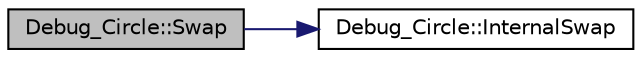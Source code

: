 digraph "Debug_Circle::Swap"
{
 // INTERACTIVE_SVG=YES
  edge [fontname="Helvetica",fontsize="10",labelfontname="Helvetica",labelfontsize="10"];
  node [fontname="Helvetica",fontsize="10",shape=record];
  rankdir="LR";
  Node1 [label="Debug_Circle::Swap",height=0.2,width=0.4,color="black", fillcolor="grey75", style="filled", fontcolor="black"];
  Node1 -> Node2 [color="midnightblue",fontsize="10",style="solid",fontname="Helvetica"];
  Node2 [label="Debug_Circle::InternalSwap",height=0.2,width=0.4,color="black", fillcolor="white", style="filled",URL="$d0/d75/class_debug___circle.html#a74d9f6b51784eef14f7c74bc992d55c4"];
}
